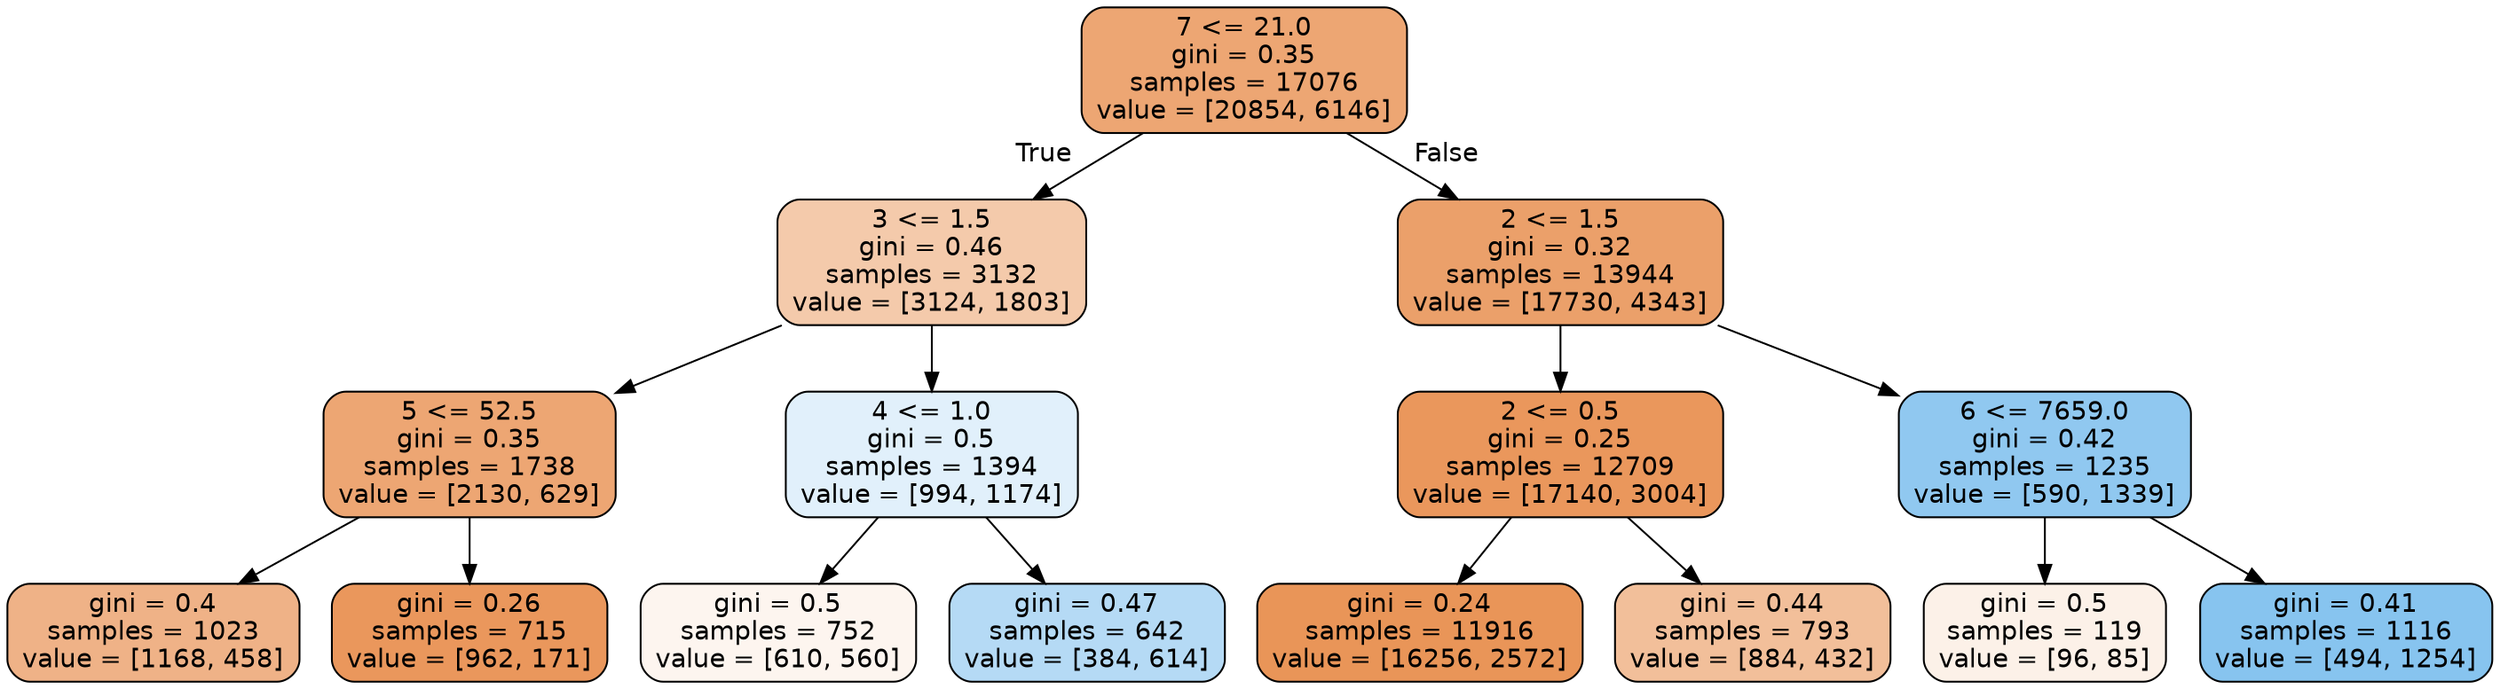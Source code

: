 digraph Tree {
node [shape=box, style="filled, rounded", color="black", fontname=helvetica] ;
edge [fontname=helvetica] ;
0 [label="7 <= 21.0\ngini = 0.35\nsamples = 17076\nvalue = [20854, 6146]", fillcolor="#eda673"] ;
1 [label="3 <= 1.5\ngini = 0.46\nsamples = 3132\nvalue = [3124, 1803]", fillcolor="#f4caab"] ;
0 -> 1 [labeldistance=2.5, labelangle=45, headlabel="True"] ;
2 [label="5 <= 52.5\ngini = 0.35\nsamples = 1738\nvalue = [2130, 629]", fillcolor="#eda673"] ;
1 -> 2 ;
3 [label="gini = 0.4\nsamples = 1023\nvalue = [1168, 458]", fillcolor="#efb287"] ;
2 -> 3 ;
4 [label="gini = 0.26\nsamples = 715\nvalue = [962, 171]", fillcolor="#ea975c"] ;
2 -> 4 ;
5 [label="4 <= 1.0\ngini = 0.5\nsamples = 1394\nvalue = [994, 1174]", fillcolor="#e1f0fb"] ;
1 -> 5 ;
6 [label="gini = 0.5\nsamples = 752\nvalue = [610, 560]", fillcolor="#fdf5ef"] ;
5 -> 6 ;
7 [label="gini = 0.47\nsamples = 642\nvalue = [384, 614]", fillcolor="#b5daf5"] ;
5 -> 7 ;
8 [label="2 <= 1.5\ngini = 0.32\nsamples = 13944\nvalue = [17730, 4343]", fillcolor="#eba06a"] ;
0 -> 8 [labeldistance=2.5, labelangle=-45, headlabel="False"] ;
9 [label="2 <= 0.5\ngini = 0.25\nsamples = 12709\nvalue = [17140, 3004]", fillcolor="#ea975c"] ;
8 -> 9 ;
10 [label="gini = 0.24\nsamples = 11916\nvalue = [16256, 2572]", fillcolor="#e99558"] ;
9 -> 10 ;
11 [label="gini = 0.44\nsamples = 793\nvalue = [884, 432]", fillcolor="#f2bf9a"] ;
9 -> 11 ;
12 [label="6 <= 7659.0\ngini = 0.42\nsamples = 1235\nvalue = [590, 1339]", fillcolor="#90c8f0"] ;
8 -> 12 ;
13 [label="gini = 0.5\nsamples = 119\nvalue = [96, 85]", fillcolor="#fcf1e8"] ;
12 -> 13 ;
14 [label="gini = 0.41\nsamples = 1116\nvalue = [494, 1254]", fillcolor="#87c4ef"] ;
12 -> 14 ;
}